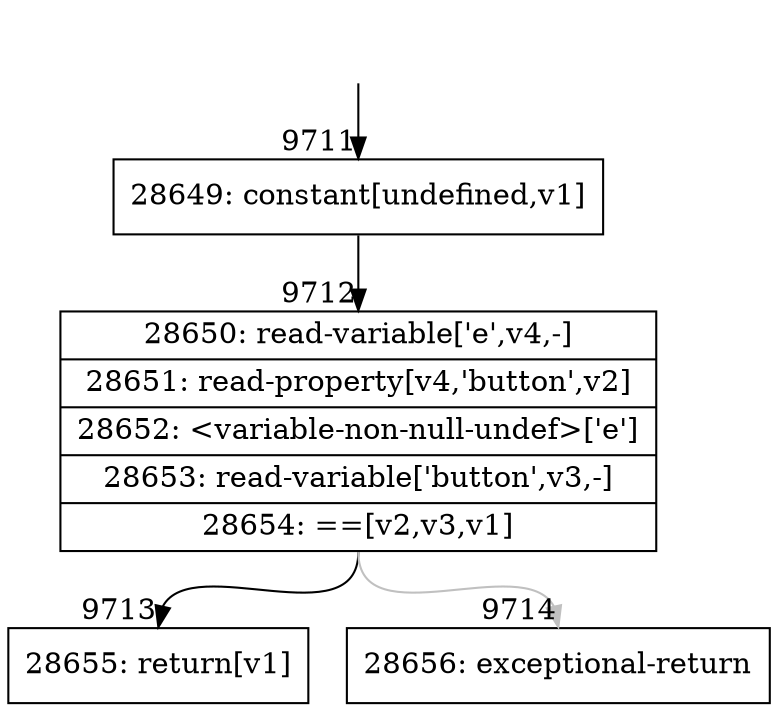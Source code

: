 digraph {
rankdir="TD"
BB_entry679[shape=none,label=""];
BB_entry679 -> BB9711 [tailport=s, headport=n, headlabel="    9711"]
BB9711 [shape=record label="{28649: constant[undefined,v1]}" ] 
BB9711 -> BB9712 [tailport=s, headport=n, headlabel="      9712"]
BB9712 [shape=record label="{28650: read-variable['e',v4,-]|28651: read-property[v4,'button',v2]|28652: \<variable-non-null-undef\>['e']|28653: read-variable['button',v3,-]|28654: ==[v2,v3,v1]}" ] 
BB9712 -> BB9713 [tailport=s, headport=n, headlabel="      9713"]
BB9712 -> BB9714 [tailport=s, headport=n, color=gray, headlabel="      9714"]
BB9713 [shape=record label="{28655: return[v1]}" ] 
BB9714 [shape=record label="{28656: exceptional-return}" ] 
//#$~ 13447
}
